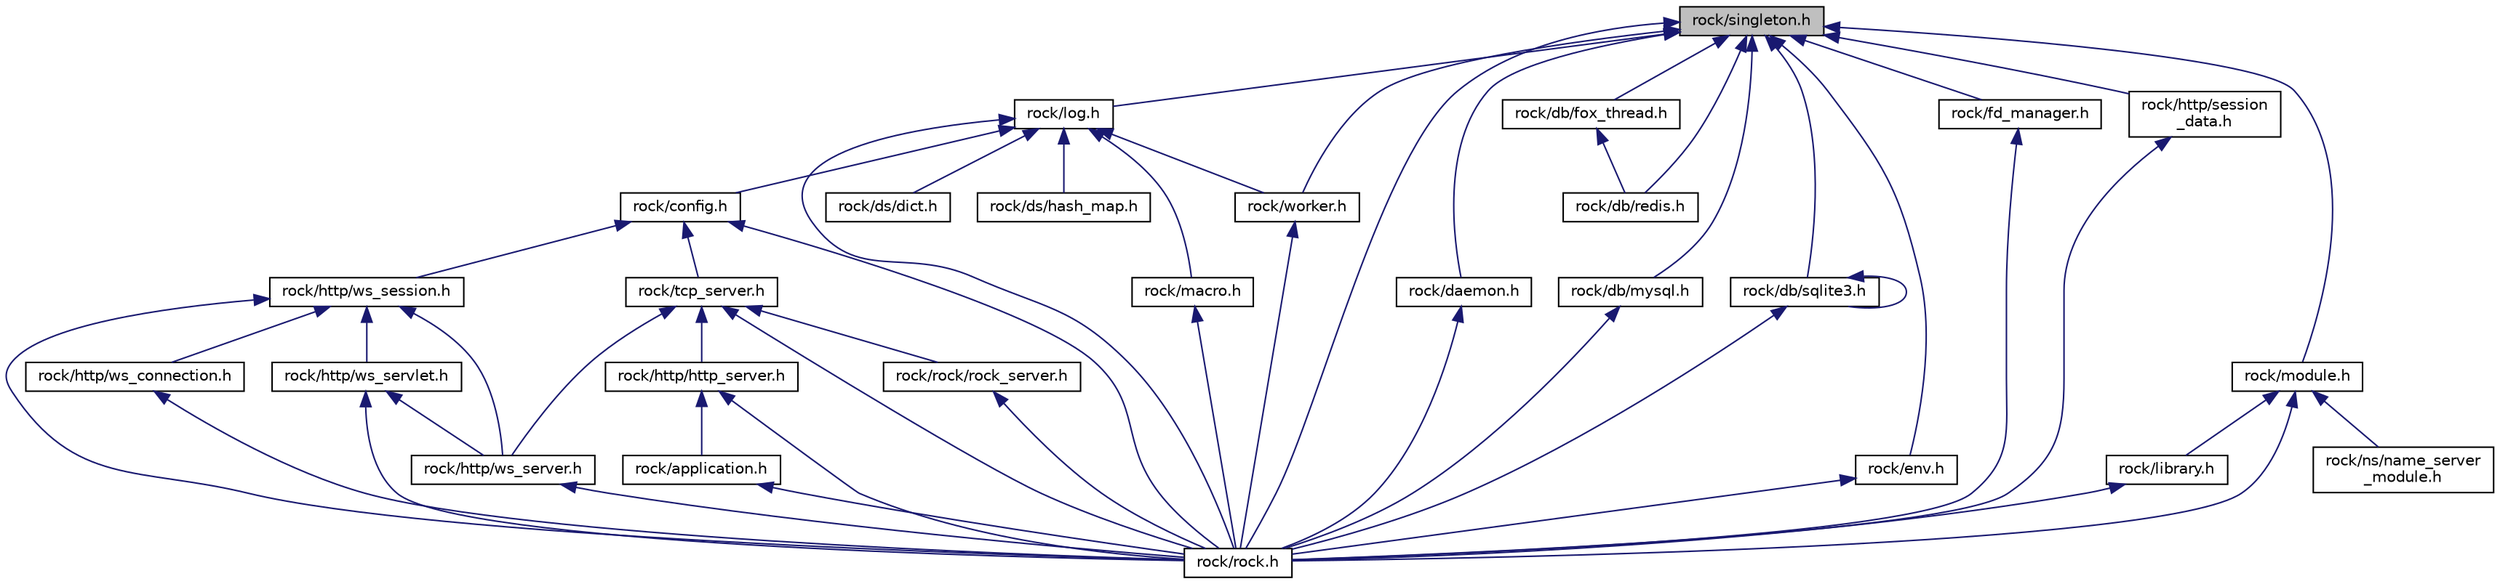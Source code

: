 digraph "rock/singleton.h"
{
 // LATEX_PDF_SIZE
  edge [fontname="Helvetica",fontsize="10",labelfontname="Helvetica",labelfontsize="10"];
  node [fontname="Helvetica",fontsize="10",shape=record];
  Node1 [label="rock/singleton.h",height=0.2,width=0.4,color="black", fillcolor="grey75", style="filled", fontcolor="black",tooltip="单例模式封装"];
  Node1 -> Node2 [dir="back",color="midnightblue",fontsize="10",style="solid"];
  Node2 [label="rock/log.h",height=0.2,width=0.4,color="black", fillcolor="white", style="filled",URL="$log_8h.html",tooltip="日志模块封装"];
  Node2 -> Node3 [dir="back",color="midnightblue",fontsize="10",style="solid"];
  Node3 [label="rock/config.h",height=0.2,width=0.4,color="black", fillcolor="white", style="filled",URL="$config_8h.html",tooltip="配置模块"];
  Node3 -> Node4 [dir="back",color="midnightblue",fontsize="10",style="solid"];
  Node4 [label="rock/tcp_server.h",height=0.2,width=0.4,color="black", fillcolor="white", style="filled",URL="$tcp__server_8h.html",tooltip="TCP服务器的封装"];
  Node4 -> Node5 [dir="back",color="midnightblue",fontsize="10",style="solid"];
  Node5 [label="rock/http/http_server.h",height=0.2,width=0.4,color="black", fillcolor="white", style="filled",URL="$http__server_8h.html",tooltip="HTTP服务器封装"];
  Node5 -> Node6 [dir="back",color="midnightblue",fontsize="10",style="solid"];
  Node6 [label="rock/application.h",height=0.2,width=0.4,color="black", fillcolor="white", style="filled",URL="$application_8h_source.html",tooltip=" "];
  Node6 -> Node7 [dir="back",color="midnightblue",fontsize="10",style="solid"];
  Node7 [label="rock/rock.h",height=0.2,width=0.4,color="black", fillcolor="white", style="filled",URL="$rock_8h.html",tooltip="rock头文件"];
  Node5 -> Node7 [dir="back",color="midnightblue",fontsize="10",style="solid"];
  Node4 -> Node8 [dir="back",color="midnightblue",fontsize="10",style="solid"];
  Node8 [label="rock/http/ws_server.h",height=0.2,width=0.4,color="black", fillcolor="white", style="filled",URL="$ws__server_8h_source.html",tooltip=" "];
  Node8 -> Node7 [dir="back",color="midnightblue",fontsize="10",style="solid"];
  Node4 -> Node9 [dir="back",color="midnightblue",fontsize="10",style="solid"];
  Node9 [label="rock/rock/rock_server.h",height=0.2,width=0.4,color="black", fillcolor="white", style="filled",URL="$rock__server_8h_source.html",tooltip=" "];
  Node9 -> Node7 [dir="back",color="midnightblue",fontsize="10",style="solid"];
  Node4 -> Node7 [dir="back",color="midnightblue",fontsize="10",style="solid"];
  Node3 -> Node10 [dir="back",color="midnightblue",fontsize="10",style="solid"];
  Node10 [label="rock/http/ws_session.h",height=0.2,width=0.4,color="black", fillcolor="white", style="filled",URL="$ws__session_8h_source.html",tooltip=" "];
  Node10 -> Node11 [dir="back",color="midnightblue",fontsize="10",style="solid"];
  Node11 [label="rock/http/ws_connection.h",height=0.2,width=0.4,color="black", fillcolor="white", style="filled",URL="$ws__connection_8h_source.html",tooltip=" "];
  Node11 -> Node7 [dir="back",color="midnightblue",fontsize="10",style="solid"];
  Node10 -> Node8 [dir="back",color="midnightblue",fontsize="10",style="solid"];
  Node10 -> Node12 [dir="back",color="midnightblue",fontsize="10",style="solid"];
  Node12 [label="rock/http/ws_servlet.h",height=0.2,width=0.4,color="black", fillcolor="white", style="filled",URL="$ws__servlet_8h_source.html",tooltip=" "];
  Node12 -> Node8 [dir="back",color="midnightblue",fontsize="10",style="solid"];
  Node12 -> Node7 [dir="back",color="midnightblue",fontsize="10",style="solid"];
  Node10 -> Node7 [dir="back",color="midnightblue",fontsize="10",style="solid"];
  Node3 -> Node7 [dir="back",color="midnightblue",fontsize="10",style="solid"];
  Node2 -> Node13 [dir="back",color="midnightblue",fontsize="10",style="solid"];
  Node13 [label="rock/ds/dict.h",height=0.2,width=0.4,color="black", fillcolor="white", style="filled",URL="$dict_8h_source.html",tooltip=" "];
  Node2 -> Node14 [dir="back",color="midnightblue",fontsize="10",style="solid"];
  Node14 [label="rock/ds/hash_map.h",height=0.2,width=0.4,color="black", fillcolor="white", style="filled",URL="$hash__map_8h_source.html",tooltip=" "];
  Node2 -> Node15 [dir="back",color="midnightblue",fontsize="10",style="solid"];
  Node15 [label="rock/macro.h",height=0.2,width=0.4,color="black", fillcolor="white", style="filled",URL="$macro_8h.html",tooltip="常用宏的封装"];
  Node15 -> Node7 [dir="back",color="midnightblue",fontsize="10",style="solid"];
  Node2 -> Node7 [dir="back",color="midnightblue",fontsize="10",style="solid"];
  Node2 -> Node16 [dir="back",color="midnightblue",fontsize="10",style="solid"];
  Node16 [label="rock/worker.h",height=0.2,width=0.4,color="black", fillcolor="white", style="filled",URL="$worker_8h_source.html",tooltip=" "];
  Node16 -> Node7 [dir="back",color="midnightblue",fontsize="10",style="solid"];
  Node1 -> Node17 [dir="back",color="midnightblue",fontsize="10",style="solid"];
  Node17 [label="rock/daemon.h",height=0.2,width=0.4,color="black", fillcolor="white", style="filled",URL="$daemon_8h_source.html",tooltip=" "];
  Node17 -> Node7 [dir="back",color="midnightblue",fontsize="10",style="solid"];
  Node1 -> Node18 [dir="back",color="midnightblue",fontsize="10",style="solid"];
  Node18 [label="rock/db/fox_thread.h",height=0.2,width=0.4,color="black", fillcolor="white", style="filled",URL="$fox__thread_8h_source.html",tooltip=" "];
  Node18 -> Node19 [dir="back",color="midnightblue",fontsize="10",style="solid"];
  Node19 [label="rock/db/redis.h",height=0.2,width=0.4,color="black", fillcolor="white", style="filled",URL="$redis_8h_source.html",tooltip=" "];
  Node1 -> Node20 [dir="back",color="midnightblue",fontsize="10",style="solid"];
  Node20 [label="rock/db/mysql.h",height=0.2,width=0.4,color="black", fillcolor="white", style="filled",URL="$mysql_8h_source.html",tooltip=" "];
  Node20 -> Node7 [dir="back",color="midnightblue",fontsize="10",style="solid"];
  Node1 -> Node19 [dir="back",color="midnightblue",fontsize="10",style="solid"];
  Node1 -> Node21 [dir="back",color="midnightblue",fontsize="10",style="solid"];
  Node21 [label="rock/db/sqlite3.h",height=0.2,width=0.4,color="black", fillcolor="white", style="filled",URL="$sqlite3_8h.html",tooltip="SQLite3封装"];
  Node21 -> Node21 [dir="back",color="midnightblue",fontsize="10",style="solid"];
  Node21 -> Node7 [dir="back",color="midnightblue",fontsize="10",style="solid"];
  Node1 -> Node22 [dir="back",color="midnightblue",fontsize="10",style="solid"];
  Node22 [label="rock/env.h",height=0.2,width=0.4,color="black", fillcolor="white", style="filled",URL="$env_8h_source.html",tooltip=" "];
  Node22 -> Node7 [dir="back",color="midnightblue",fontsize="10",style="solid"];
  Node1 -> Node23 [dir="back",color="midnightblue",fontsize="10",style="solid"];
  Node23 [label="rock/fd_manager.h",height=0.2,width=0.4,color="black", fillcolor="white", style="filled",URL="$fd__manager_8h.html",tooltip="文件句柄管理类"];
  Node23 -> Node7 [dir="back",color="midnightblue",fontsize="10",style="solid"];
  Node1 -> Node24 [dir="back",color="midnightblue",fontsize="10",style="solid"];
  Node24 [label="rock/http/session\l_data.h",height=0.2,width=0.4,color="black", fillcolor="white", style="filled",URL="$session__data_8h_source.html",tooltip=" "];
  Node24 -> Node7 [dir="back",color="midnightblue",fontsize="10",style="solid"];
  Node1 -> Node25 [dir="back",color="midnightblue",fontsize="10",style="solid"];
  Node25 [label="rock/module.h",height=0.2,width=0.4,color="black", fillcolor="white", style="filled",URL="$module_8h_source.html",tooltip=" "];
  Node25 -> Node26 [dir="back",color="midnightblue",fontsize="10",style="solid"];
  Node26 [label="rock/library.h",height=0.2,width=0.4,color="black", fillcolor="white", style="filled",URL="$library_8h_source.html",tooltip=" "];
  Node26 -> Node7 [dir="back",color="midnightblue",fontsize="10",style="solid"];
  Node25 -> Node27 [dir="back",color="midnightblue",fontsize="10",style="solid"];
  Node27 [label="rock/ns/name_server\l_module.h",height=0.2,width=0.4,color="black", fillcolor="white", style="filled",URL="$name__server__module_8h_source.html",tooltip=" "];
  Node25 -> Node7 [dir="back",color="midnightblue",fontsize="10",style="solid"];
  Node1 -> Node7 [dir="back",color="midnightblue",fontsize="10",style="solid"];
  Node1 -> Node16 [dir="back",color="midnightblue",fontsize="10",style="solid"];
}
